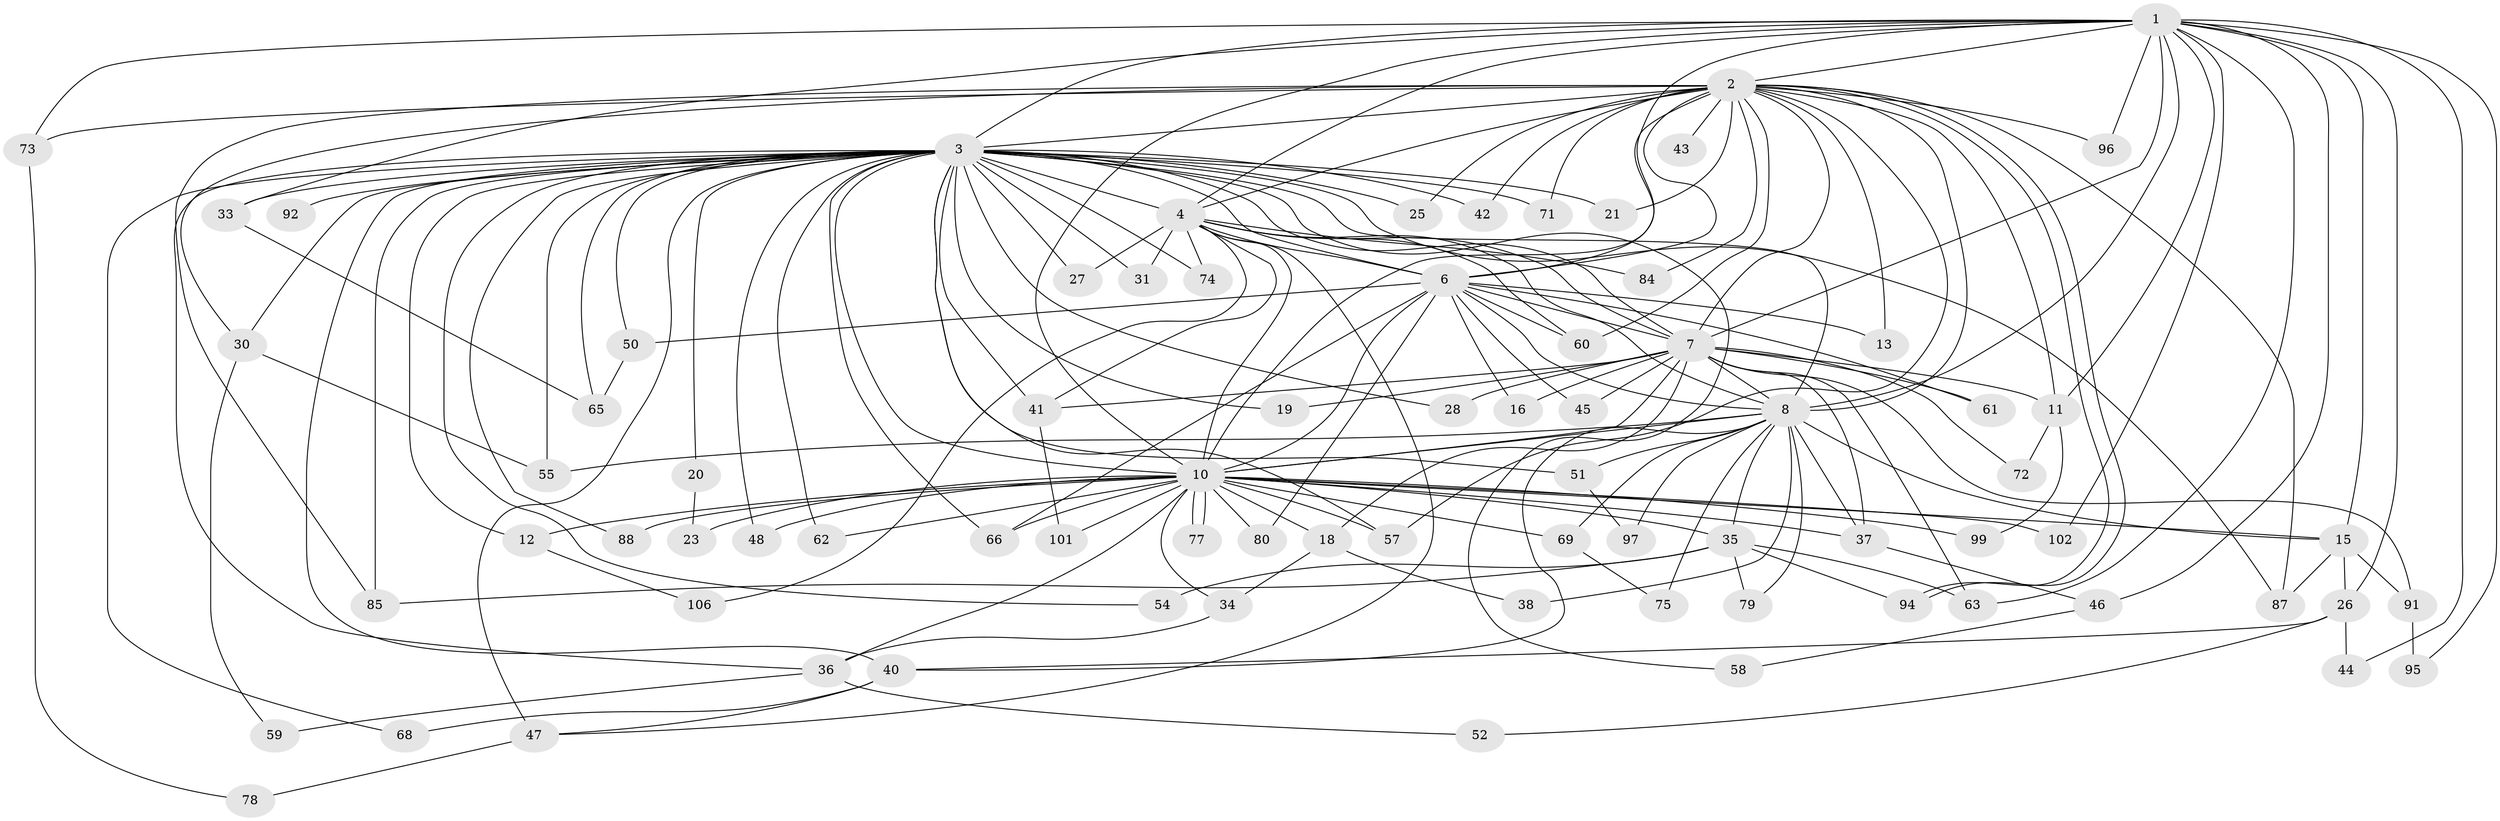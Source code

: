 // original degree distribution, {17: 0.03773584905660377, 22: 0.02830188679245283, 32: 0.009433962264150943, 19: 0.009433962264150943, 31: 0.009433962264150943, 5: 0.03773584905660377, 3: 0.19811320754716982, 2: 0.5566037735849056, 8: 0.009433962264150943, 6: 0.009433962264150943, 4: 0.08490566037735849, 7: 0.009433962264150943}
// Generated by graph-tools (version 1.1) at 2025/41/03/06/25 10:41:36]
// undirected, 78 vertices, 181 edges
graph export_dot {
graph [start="1"]
  node [color=gray90,style=filled];
  1 [super="+14"];
  2 [super="+9"];
  3 [super="+5"];
  4 [super="+29"];
  6 [super="+64"];
  7 [super="+17"];
  8 [super="+22"];
  10 [super="+24"];
  11 [super="+82"];
  12;
  13;
  15 [super="+32"];
  16;
  18;
  19;
  20;
  21 [super="+39"];
  23;
  25;
  26;
  27;
  28;
  30;
  31;
  33;
  34;
  35 [super="+105"];
  36 [super="+49"];
  37 [super="+83"];
  38;
  40 [super="+56"];
  41 [super="+81"];
  42;
  43;
  44;
  45;
  46 [super="+100"];
  47 [super="+53"];
  48;
  50 [super="+90"];
  51;
  52;
  54;
  55 [super="+103"];
  57 [super="+70"];
  58;
  59;
  60;
  61;
  62;
  63 [super="+93"];
  65 [super="+67"];
  66 [super="+76"];
  68;
  69;
  71;
  72;
  73 [super="+98"];
  74;
  75;
  77;
  78;
  79;
  80;
  84 [super="+86"];
  85 [super="+89"];
  87 [super="+104"];
  88;
  91;
  92;
  94;
  95;
  96;
  97;
  99;
  101;
  102;
  106;
  1 -- 2 [weight=2];
  1 -- 3 [weight=2];
  1 -- 4;
  1 -- 6;
  1 -- 7 [weight=2];
  1 -- 8;
  1 -- 10;
  1 -- 26;
  1 -- 33;
  1 -- 63;
  1 -- 95;
  1 -- 102;
  1 -- 46 [weight=2];
  1 -- 96;
  1 -- 73 [weight=2];
  1 -- 11;
  1 -- 44;
  1 -- 15;
  2 -- 3 [weight=4];
  2 -- 4 [weight=2];
  2 -- 6 [weight=2];
  2 -- 7 [weight=2];
  2 -- 8 [weight=2];
  2 -- 10 [weight=2];
  2 -- 11 [weight=2];
  2 -- 13;
  2 -- 21 [weight=2];
  2 -- 42;
  2 -- 43 [weight=2];
  2 -- 57;
  2 -- 71;
  2 -- 73;
  2 -- 84 [weight=2];
  2 -- 94;
  2 -- 94;
  2 -- 96;
  2 -- 85;
  2 -- 25;
  2 -- 30;
  2 -- 60;
  2 -- 87;
  3 -- 4 [weight=2];
  3 -- 6 [weight=2];
  3 -- 7 [weight=2];
  3 -- 8 [weight=3];
  3 -- 10 [weight=2];
  3 -- 12;
  3 -- 19;
  3 -- 31;
  3 -- 42;
  3 -- 48;
  3 -- 51;
  3 -- 55;
  3 -- 88;
  3 -- 92 [weight=2];
  3 -- 65;
  3 -- 68;
  3 -- 71;
  3 -- 74;
  3 -- 20;
  3 -- 87;
  3 -- 25;
  3 -- 27;
  3 -- 28;
  3 -- 30;
  3 -- 33;
  3 -- 36;
  3 -- 47;
  3 -- 50 [weight=2];
  3 -- 54;
  3 -- 57;
  3 -- 58;
  3 -- 62;
  3 -- 40;
  3 -- 66;
  3 -- 41;
  3 -- 21;
  3 -- 85;
  4 -- 6;
  4 -- 7;
  4 -- 8;
  4 -- 10 [weight=2];
  4 -- 27;
  4 -- 31;
  4 -- 41;
  4 -- 60;
  4 -- 74;
  4 -- 84;
  4 -- 106;
  4 -- 47;
  6 -- 7;
  6 -- 8;
  6 -- 10;
  6 -- 13;
  6 -- 16;
  6 -- 45;
  6 -- 50;
  6 -- 61;
  6 -- 66;
  6 -- 80;
  6 -- 60;
  7 -- 8;
  7 -- 10;
  7 -- 11;
  7 -- 16;
  7 -- 18;
  7 -- 19;
  7 -- 28;
  7 -- 37;
  7 -- 41;
  7 -- 45;
  7 -- 61;
  7 -- 63;
  7 -- 72;
  7 -- 91;
  8 -- 10;
  8 -- 15;
  8 -- 35;
  8 -- 38;
  8 -- 40;
  8 -- 51;
  8 -- 55;
  8 -- 69;
  8 -- 79;
  8 -- 97;
  8 -- 75;
  8 -- 37;
  10 -- 12;
  10 -- 18;
  10 -- 23;
  10 -- 35;
  10 -- 48;
  10 -- 62;
  10 -- 66;
  10 -- 69;
  10 -- 77;
  10 -- 77;
  10 -- 80;
  10 -- 88;
  10 -- 99;
  10 -- 101;
  10 -- 102;
  10 -- 34;
  10 -- 36;
  10 -- 15;
  10 -- 57;
  10 -- 37;
  11 -- 72;
  11 -- 99;
  12 -- 106;
  15 -- 26;
  15 -- 87;
  15 -- 91;
  18 -- 34;
  18 -- 38;
  20 -- 23;
  26 -- 40;
  26 -- 44;
  26 -- 52;
  30 -- 59;
  30 -- 55;
  33 -- 65;
  34 -- 36;
  35 -- 54;
  35 -- 79;
  35 -- 85;
  35 -- 63;
  35 -- 94;
  36 -- 52;
  36 -- 59;
  37 -- 46;
  40 -- 47;
  40 -- 68;
  41 -- 101;
  46 -- 58;
  47 -- 78;
  50 -- 65;
  51 -- 97;
  69 -- 75;
  73 -- 78;
  91 -- 95;
}
